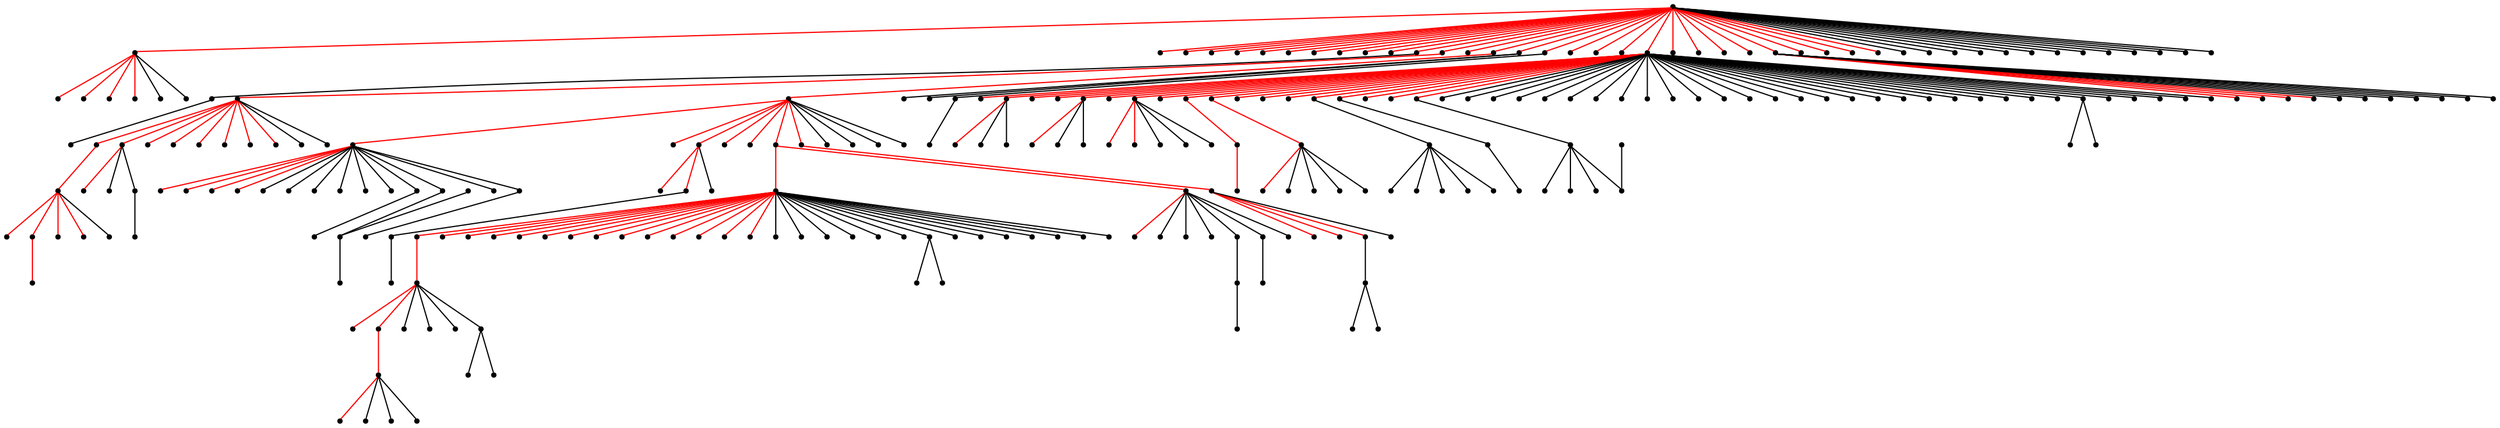 strict graph "" {
	graph [bb="0,0,212.8,192.82",
		"edge"="{'color': '', 'pos': ''}",
		file="tmp_workspace/eucore/set2/layers/EUcore_Layer_2_drawing.dot",
		"graph"="{'bb': '0,0,212.8,192.82', 'edge': \"{'pos': ''}\", 'file': 'tmp_workspace/eucore/set2/layers/EUcore_Layer_2_drawing.dot', 'graph': '{\'\
bb\': \'0,0,212.8,192.82\', \'edge\': \"{\'pos\': \'\'}\", \'file\': \'tmp_workspace/eucore/set2/forests/EUcore_Layer_1_drawing.dot\', \'\
graph\': \"{\'bb\': \'0,0,212.8,192.82\', \'file\': \'/Users/felicedeluca/Developer/UofA/mlgd/pipeline/impred/tmp_workspace/eucore/\
set2/forests/EUcore_Layer_1_drawing.dot\', \'overlap\': \'prism\'}\", \'node\': \"{\'height\': \'\', \'label\': \'\\\\\\\\N\', \'level\': \'\', \'\
penwidth\': \'1\', \'pos\': \'\', \'shape\': \'point\', \'width\': \'\'}\", \'overlap\': \'prism\'}', 'node': \"{'height': '', 'label': '\\\\N', '\
level': '', 'penwidth': '1', 'pos': '', 'shape': 'point', 'width': ''}\", 'overlap': 'prism'}",
		"node"="{'height': '', 'label': '\\N', 'level': '', 'penwidth': '1', 'pos': '', 'shape': 'point', 'width': ''}",
		overlap=prism
	];
	node [label="\N",
		penwidth=1,
		shape=point
	];
	1	 [height=0.05,
		label=318,
		level=1,
		pos="-15.468000000000075,-28.455600000000118",
		width=0.05];
	2	 [height=0.05,
		label=547,
		level=1,
		pos="-58.84100000000014,-10.725600000000071",
		width=0.05];
	1 -- 2	 [color=red,
		pos="140.09,64.248 132.95,67.165 107.43,77.6 100.39,80.477"];
	28	 [height=0.05,
		label=121,
		level=1,
		pos="-19.969844945230797,-21.965116580953847",
		width=0.05];
	1 -- 28	 [color=red,
		pos="140.77,65.191 137.99,69.193 131.08,79.162 128.18,83.333"];
	37	 [height=0.05,
		label=114,
		level=1,
		pos="-7.570146780195235,-28.325609837940448",
		width=0.05];
	1 -- 37	 [color=red,
		pos="143.85,63.518 149.92,63.617 168.84,63.929 175.17,64.033"];
	17	 [height=0.05,
		label=494,
		level=1,
		pos="-16.665952365268147,-20.64804641040737",
		width=0.05];
	1 -- 17	 [color=red,
		pos="141.68,65.299 141.35,67.44 140.8,70.986 140.47,73.171"];
	55	 [height=0.05,
		label=169,
		level=1,
		pos="-9.068974509582638,-23.824676150831156",
		width=0.05];
	1 -- 55	 [color=red,
		pos="143.5,64.603 147.74,67.678 159.59,76.251 163.88,79.358"];
	52	 [height=0.05,
		label=256,
		level=1,
		pos="-21.492881215058656,-23.347391970930804",
		width=0.05];
	1 -- 52	 [color=red,
		pos="140.51,64.707 135.91,68.611 121.56,80.777 116.76,84.844"];
	59	 [height=0.05,
		label=424,
		level=1,
		pos="-8.190173476253543,-25.385384370102855",
		width=0.05];
	1 -- 59	 [color=red,
		pos="143.77,64.252 145.91,65.157 149.46,66.655 151.65,67.578"];
	30	 [height=0.05,
		label=420,
		level=1,
		pos="-8.634971994247843,-32.41826465858778",
		width=0.05];
	1 -- 30	 [color=red,
		pos="143.66,62.498 146.33,60.951 151.46,57.974 154.13,56.422"];
	42	 [height=0.05,
		label=170,
		level=1,
		pos="-22.46790678192445,-32.115420756291755",
		width=0.05];
	1 -- 42	 [color=red,
		pos="140.04,62.485 137.67,61.245 133.66,59.153 131.39,57.967"];
	11	 [height=0.05,
		label=84,
		level=1,
		pos="-11.435588974417286,-35.24770160735055",
		width=0.05];
	1 -- 11	 [color=red,
		pos="143.02,61.693 145.52,57.483 151.74,46.994 154.35,42.607"];
	41	 [height=0.05,
		label=96,
		level=1,
		pos="-14.273170147175842,-36.263632053380405",
		width=0.05];
	1 -- 41	 [color=red,
		pos="142.27,61.399 143.31,54.597 146.59,33.125 147.59,26.581"];
	23	 [height=0.05,
		label=333,
		level=1,
		pos="-15.308000000000064,-55.2606",
		width=0.05];
	1 -- 23	 [color=red,
		pos="141.97,61.383 142,56.348 142.07,43.652 142.1,38.702"];
	54	 [height=0.05,
		label=47,
		level=1,
		pos="-9.958000000000027,-5.247600000000077",
		width=0.05];
	1 -- 54	 [color=red,
		pos="142.39,65.307 143.4,69.582 145.93,80.231 146.98,84.686"];
	44	 [height=0.05,
		label=83,
		level=1,
		pos="-14.512985839718347,-36.296577673573445",
		width=0.05];
	1 -- 44	 [color=red,
		pos="142.18,61.634 142.53,58.735 143.21,53.156 143.56,50.247"];
	45	 [height=0.05,
		label=375,
		level=1,
		pos="-54.78800000000005,12.538399999999903",
		width=0.05];
	1 -- 45	 [color=red,
		pos="140.65,64.85 134.67,71.074 110.05,96.749 103.98,103.07"];
	6	 [height=0.05,
		label=409,
		level=1,
		pos="10.04200000000013,-39.479600000000175",
		width=0.05];
	1 -- 6	 [color=red,
		pos="143.63,62.763 148.24,60.77 161.09,55.215 165.75,53.202"];
	46	 [height=0.05,
		label=411,
		level=1,
		pos="12.452000000000012,-51.41960000000009",
		width=0.05];
	1 -- 46	 [color=red,
		pos="143.45,62.252 148.26,58.302 163.22,45.991 168.22,41.877"];
	48	 [height=0.05,
		label=107,
		level=1,
		pos="-7.747423528369483,-26.786563790231707",
		width=0.05];
	1 -- 48	 [color=red,
		pos="143.78,63.882 148.07,64.809 158.76,67.12 163.23,68.087"];
	9	 [height=0.05,
		label=82,
		level=1,
		pos="-11.98961758600864,-35.5474149091647",
		width=0.05];
	1 -- 9	 [color=red,
		pos="142.9,61.564 145.97,55.296 155.67,35.515 158.63,29.486"];
	32	 [height=0.05,
		label=113,
		level=1,
		pos="-17.77556198464381,-36.0099458095882",
		width=0.05];
	1 -- 32	 [color=red,
		pos="141.34,61.469 139.33,54.894 132.98,34.141 131.05,27.816"];
	3	 [height=0.05,
		label=64,
		level=1,
		pos="14.961999999999975,20.838400000000092",
		width=0.05];
	1 -- 3	 [color=red,
		pos="142.97,65.127 147.59,72.611 166.64,103.48 171.33,111.09"];
	20	 [height=0.05,
		label=86,
		level=1,
		pos="-22.187707131288096,-32.607529550646525",
		width=0.05];
	1 -- 20	 [color=red,
		pos="140.39,62.518 136.07,59.85 124.03,52.412 119.67,49.716"];
	15	 [height=0.05,
		label=115,
		level=1,
		pos="-19.729338105073854,-35.106463137823674",
		width=0.05];
	1 -- 15	 [color=red,
		pos="140.89,61.824 138.74,58.48 133.92,50.956 131.64,47.403"];
	51	 [height=0.05,
		label=283,
		level=1,
		pos="-20.296793686459658,-34.70665866693183",
		width=0.05];
	1 -- 51	 [color=red,
		pos="140.71,61.881 136.67,56.647 123.91,40.126 120.02,35.091"];
	43	 [height=0.05,
		label=13,
		level=1,
		pos="-23.35054122590072,-28.964055254462785",
		width=0.05];
	1 -- 43	 [color=red,
		pos="140.08,63.365 135.59,63.076 124.27,62.346 119.86,62.061"];
	4	 [height=0.05,
		label=282,
		level=1,
		pos="-21.138000000000027,-77.57660000000014",
		width=0.05];
	1 -- 4	 [color=red,
		pos="141.71,61.376 140.78,53.296 137.44,24.384 136.52,16.413"];
	50	 [height=0.05,
		label=160,
		level=1,
		pos="-21.81793166606093,-23.757584380595308",
		width=0.05];
	1 -- 50	 [color=red,
		pos="140.29,64.72 137.67,66.651 132.65,70.367 130.03,72.304"];
	35	 [height=0.05,
		label=367,
		level=1,
		pos="-23.18072699973418,-30.16054139236131",
		width=0.05];
	1 -- 35	 [color=red,
		pos="140.04,63.063 133.91,61.709 114.81,57.487 108.43,56.076"];
	14	 [height=0.05,
		label=5,
		level=1,
		pos="-22.925913125121674,-25.85319443169357",
		width=0.05];
	1 -- 14	 [color=red,
		pos="140.25,64.082 134.78,65.989 117.75,71.932 112.06,73.918"];
	36	 [height=0.05,
		label=183,
		level=1,
		pos="-22.007559040470415,-32.88585399723511",
		width=0.05];
	1 -- 36	 [color=red,
		pos="140.42,62.446 134.54,58.462 113.49,44.207 107.69,40.277"];
	47	 [label=426,
		level=2,
		pos="-18.392994154477673,-21.118203178232477"];
	1 -- 47;
	25	 [label=482,
		level=2,
		pos="-7.7198909110849,-29.99176030090756"];
	1 -- 25;
	21	 [label=40,
		level=2,
		pos="-23.294349640069157,-27.38731434756228"];
	1 -- 21;
	31	 [label=417,
		level=2,
		pos="-10.091303036520625,-22.66905416619522"];
	1 -- 31;
	27	 [label=245,
		level=2,
		pos="-15.148754857752118,-20.563131092049638"];
	1 -- 27;
	24	 [label=486,
		level=2,
		pos="-10.324435671058035,-34.450325091098875"];
	1 -- 24;
	5	 [label=361,
		level=2,
		pos="-12.442443256017953,-21.15909471919902"];
	1 -- 5;
	19	 [label=48,
		level=2,
		pos="-21.22462169525425,-33.864323470611545"];
	1 -- 19;
	16	 [label=338,
		level=2,
		pos="-13.104111260635161,-35.99251004004423"];
	1 -- 16;
	57	 [label=443,
		level=2,
		pos="-18.7833706175506,-35.625070035651056"];
	1 -- 57;
	56	 [label=455,
		level=2,
		pos="-22.8889693794127,-31.161555726473523"];
	1 -- 56;
	26	 [label=263,
		level=2,
		pos="-22.352026874572456,-24.582209119391862"];
	1 -- 26;
	29	 [label=615,
		level=2,
		pos="-8.58519368347766,-24.58004066836125"];
	1 -- 29;
	66	 [height=0.05,
		label=133,
		level=1,
		pos="-64.64450378406498,-16.08398844730016",
		width=0.05];
	2 -- 66	 [color=red,
		pos="97.154,79.903 94.927,77.846 90.642,73.89 88.408,71.827"];
	68	 [height=0.05,
		label=340,
		level=1,
		pos="-56.83797955696477,-3.0848610286311144",
		width=0.05];
	2 -- 68	 [color=red,
		pos="99.055,83.036 99.619,85.185 100.55,88.745 101.13,90.939"];
	67	 [height=0.05,
		label=87,
		level=1,
		pos="-64.62629560093066,-5.347557815927134",
		width=0.05];
	2 -- 67	 [color=red,
		pos="97.095,82.594 94.775,84.751 90.311,88.901 87.983,91.065"];
	63	 [height=0.05,
		label=165,
		level=1,
		pos="-66.73057481041681,-11.10977734791746",
		width=0.05];
	2 -- 63	 [color=red,
		pos="96.756,81.128 92.482,80.919 81.834,80.401 77.38,80.184"];
	65	 [label=38,
		level=2,
		pos="-57.436616803934086,-18.49867473027388"];
	2 -- 65;
	61	 [label=339,
		level=2,
		pos="-51.774343374053856,-7.196386623795195"];
	2 -- 61;
	377	 [label=627,
		level=2,
		pos="-15.240202387155023,-66.61881882691102"];
	23 -- 377;
	95	 [height=0.05,
		label=135,
		level=1,
		pos="-8.207999999999956,6.364399999999989",
		width=0.05];
	54 -- 95	 [color=red,
		pos="147.73,88.509 148.06,90.652 148.59,94.201 148.92,96.388"];
	69	 [height=0.05,
		label=679,
		level=1,
		pos="-72.65400000000005,26.34840000000004",
		width=0.05];
	45 -- 69	 [color=red,
		pos="100.98,105.76 97.525,108.43 89.571,114.58 86.257,117.14"];
	597	 [label=390,
		level=2,
		pos="17.292842969203384,-42.61301014866723"];
	6 -- 597;
	599	 [label=421,
		level=2,
		pos="13.175410148667162,-32.22875703079691"];
	6 -- 599;
	694	 [label=986,
		level=2,
		pos="37.61090942831849,-72.11262278337773"];
	46 -- 694;
	160	 [height=0.05,
		label=209,
		level=1,
		pos="17.551366445399076,28.300850290303888",
		width=0.05];
	3 -- 160	 [color=red,
		pos="173.08,114.8 173.95,117.3 175.41,121.52 176.24,123.92"];
	122	 [height=0.05,
		label=21,
		level=1,
		pos="-8.667999999999992,41.47839999999998",
		width=0.05];
	3 -- 122	 [color=red,
		pos="170.83,114.14 166.56,117.87 154.65,128.27 150.34,132.04"];
	218	 [height=0.05,
		label=105,
		level=1,
		pos="8.70092375265147,25.654197664842577",
		width=0.05];
	3 -- 218	 [color=red,
		pos="170.57,114.18 168.32,115.9 164.54,118.81 162.39,120.46"];
	224	 [height=0.05,
		label=329,
		level=1,
		pos="19.45346560170895,14.34072967345389",
		width=0.05];
	3 -- 224	 [color=red,
		pos="173.55,111.09 176.78,106.41 185.79,93.385 189.05,88.664"];
	152	 [height=0.05,
		label=489,
		level=1,
		pos="20.981999999999985,59.978400000000065",
		width=0.05];
	3 -- 152	 [color=red,
		pos="172.7,114.89 173.76,121.75 177.09,143.4 178.1,149.99"];
	205	 [height=0.05,
		label=498,
		level=1,
		pos="18.309307030382662,13.683784806422969",
		width=0.05];
	3 -- 205	 [color=red,
		pos="173.19,111.05 174.45,108.34 176.89,103.13 178.16,100.42"];
	153	 [height=0.05,
		label=244,
		level=1,
		pos="39.701999999999956,55.6784",
		width=0.05];
	3 -- 153	 [color=red,
		pos="173.44,114.28 177.44,119.91 191.55,139.78 195.86,145.85"];
	236	 [height=0.05,
		label=6,
		level=1,
		pos="22.834642201511922,20.194592815520863",
		width=0.05];
	3 -- 236	 [color=red,
		pos="174.19,112.63 180,112.16 198.09,110.68 204.13,110.18"];
	181	 [height=0.05,
		label=16,
		level=1,
		pos="2.9419999999999646,53.048400000000186",
		width=0.05];
	3 -- 181	 [color=red,
		pos="171.73,114.51 169.67,120.05 163.22,137.32 161.07,143.09"];
	216	 [height=0.05,
		label=412,
		level=1,
		pos="-3.928000000000054,64.65840000000003",
		width=0.05];
	3 -- 216	 [color=red,
		pos="171.57,114.67 168.46,121.87 157.34,147.66 154.28,154.78"];
	210	 [height=0.05,
		label=2,
		level=1,
		pos="22.05110142401359,17.354490712452254",
		width=0.05];
	3 -- 210	 [color=red,
		pos="174.34,111.82 179.83,109.12 195.32,101.5 200.49,98.965"];
	187	 [height=0.05,
		label=173,
		level=1,
		pos="22.247203848557685,23.891068964819876",
		width=0.05];
	3 -- 187	 [color=red,
		pos="174.17,113.53 177.79,115.05 185.91,118.45 189.75,120.06"];
	174	 [height=0.05,
		label=405,
		level=1,
		pos="22.721938576377745,19.3631589299854",
		width=0.05];
	3 -- 174	 [color=red,
		pos="174.33,112.41 177.85,111.74 185.23,110.34 188.7,109.68"];
	188	 [height=0.05,
		label=269,
		level=1,
		pos="31.051999999999865,44.07839999999997",
		width=0.05];
	3 -- 188	 [color=red,
		pos="173.44,114.31 176.34,118.51 184.45,130.21 187.39,134.46"];
	182	 [height=0.05,
		label=106,
		level=1,
		pos="7.831999999999866,41.3683999999999",
		width=0.05];
	3 -- 182	 [color=red,
		pos="171.72,114.68 170.34,118.65 167.17,127.79 165.85,131.6"];
	232	 [height=0.05,
		label=215,
		level=1,
		pos="21.292638215870863,25.562381657835886",
		width=0.05];
	3 -- 232	 [color=red,
		pos="173.87,113.89 178.63,117.45 193.48,128.53 198.45,132.23"];
	168	 [height=0.05,
		label=232,
		level=1,
		pos="16.2383929533127,28.633514107731138",
		width=0.05];
	3 -- 168	 [color=red,
		pos="172.67,114.58 173.48,119.52 175.74,133.31 176.56,138.31"];
	248	 [height=0.05,
		label=141,
		level=1,
		pos="53.07200000000002,29.688399999999852",
		width=0.05];
	3 -- 248	 [color=red,
		pos="174.43,113.26 181.11,114.81 202.19,119.71 208.61,121.2"];
	252	 [label=95,
		level=2,
		pos="7.192174634379988,19.41614942025607"];
	3 -- 252;
	213	 [label=222,
		level=2,
		pos="14.506271080481945,12.95263471844822"];
	3 -- 213;
	231	 [label=376,
		level=2,
		pos="7.284444302146153,22.695311799242667"];
	3 -- 231;
	239	 [label=234,
		level=2,
		pos="8.440029241088936,16.38229403809531"];
	3 -- 239;
	173	 [label=131,
		level=2,
		pos="20.94514900862073,15.681374610838777"];
	3 -- 173;
	198	 [label=300,
		level=2,
		pos="12.587061054443797,13.304964666190259"];
	3 -- 198;
	196	 [label=506,
		level=2,
		pos="16.45329175736814,13.081530024409439"];
	3 -- 196;
	175	 [label=57,
		level=2,
		pos="14.245552420294914,28.70476420396044"];
	3 -- 175;
	206	 [label=201,
		level=2,
		pos="10.30888104112844,27.221304266742955"];
	3 -- 206;
	172	 [label=199,
		level=2,
		pos="7.837386570671653,24.249098814971667"];
	3 -- 172;
	228	 [label=184,
		level=2,
		pos="9.507511711583145,15.125122443698665"];
	3 -- 228;
	171	 [label=306,
		level=2,
		pos="7.066202262786681,21.06057339361735"];
	3 -- 171;
	249	 [label=305,
		level=2,
		pos="7.6568696975169,17.833727940097795"];
	3 -- 249;
	194	 [label=11,
		level=2,
		pos="20.48109810305854,26.489288341900803"];
	3 -- 194;
	164	 [label=164,
		level=2,
		pos="22.839717578735954,21.41680182700975"];
	3 -- 164;
	186	 [label=379,
		level=2,
		pos="18.537744498034154,27.881626122210868"];
	3 -- 186;
	192	 [label=685,
		level=2,
		pos="22.454141498619563,18.33624119439319"];
	3 -- 192;
	185	 [label=177,
		level=2,
		pos="20.242030304909896,14.96351592428874"];
	3 -- 185;
	219	 [label=466,
		level=2,
		pos="21.55144324019463,16.482688725355395"];
	3 -- 219;
	169	 [label=103,
		level=2,
		pos="13.535744679725997,13.069308760659153"];
	3 -- 169;
	230	 [label=357,
		level=2,
		pos="11.674749078342831,13.655993418506796"];
	3 -- 230;
	189	 [label=859,
		level=2,
		pos="15.483776865871535,12.956729375947397"];
	3 -- 189;
	191	 [label=10,
		level=2,
		pos="17.399967855165535,13.325125370320073"];
	3 -- 191;
	243	 [label=271,
		level=2,
		pos="21.821016715996883,24.75590847012354"];
	3 -- 243;
	184	 [label=281,
		level=2,
		pos="13.295730870687557,28.559574140797228"];
	3 -- 184;
	156	 [label=389,
		level=2,
		pos="15.968169179677332,53.39849120253805"];
	3 -- 156;
	155	 [label=89,
		level=2,
		pos="11.047695781649466,27.699245823221702"];
	3 -- 155;
	179	 [label=223,
		level=2,
		pos="9.627809898556606,26.66415307453711"];
	3 -- 179;
	203	 [label=42,
		level=2,
		pos="8.23238279509519,24.97424757930757"];
	3 -- 203;
	193	 [label=243,
		level=2,
		pos="8.010464483765293,17.08751518567404"];
	3 -- 193;
	199	 [label=430,
		level=2,
		pos="8.94086946391957,15.725771518358375"];
	3 -- 199;
	394	 [height=0.05,
		label=393,
		level=1,
		pos="-29.036922885940484,-77.57700716097365",
		width=0.05];
	4 -- 394	 [color=red,
		pos="134.2,14.365 130.45,14.365 122.58,14.364 118.88,14.364"];
	400	 [height=0.05,
		label=404,
		level=1,
		pos="-18.192349438025058,-84.90572857647842",
		width=0.05];
	4 -- 400	 [color=red,
		pos="137.07,12.401 138.04,9.9719 139.69,5.8722 140.62,3.5471"];
	389	 [height=0.05,
		label=371,
		level=1,
		pos="-13.26920024359832,-78.2657830797884",
		width=0.05];
	4 -- 389	 [color=red,
		pos="138.19,14.198 141.63,13.896 148.85,13.264 152.24,12.967"];
	387	 [height=0.05,
		label=4,
		level=1,
		pos="-25.5730293124293,-84.11292143653515",
		width=0.05];
	4 -- 387	 [color=red,
		pos="135.05,12.55 133.53,10.305 130.95,6.5153 129.5,4.3663"];
	407	 [label=355,
		level=2,
		pos="-26.393554581294758,-71.67981028297224"];
	4 -- 407;
	388	 [label=856,
		level=2,
		pos="-15.363327067146983,-72.8660444550938"];
	4 -- 388;
	405	 [label=531,
		level=2,
		pos="-14.792899293792678,-82.28113822940172"];
	4 -- 405;
	401	 [label=154,
		level=2,
		pos="-21.981621986355567,-85.43034336657072"];
	4 -- 401;
	390	 [label=153,
		level=2,
		pos="-28.117336505878608,-81.27549779008905"];
	4 -- 390;
	399	 [label=163,
		level=2,
		pos="-28.34593327615326,-74.34570526164408"];
	4 -- 399;
	398	 [label=441,
		level=2,
		pos="-23.521453279295333,-70.04585412796128"];
	4 -- 398;
	379	 [label=809,
		level=2,
		pos="-15.116261771972676,-74.51676929824991"];
	377 -- 379;
	93	 [height=0.05,
		label=30,
		level=1,
		pos="-2.322000000000074,1.8387999999999352",
		width=0.05];
	95 -- 93	 [color=red,
		pos="177.05,76.895 171.9,80.86 155.62,93.377 150.66,97.191"];
	96	 [height=0.05,
		label=336,
		level=1,
		pos="-37.23800000000008,22.05839999999995",
		width=0.05];
	95 -- 96	 [color=red,
		pos="147.3,99.335 141.96,102.23 126.86,110.38 121.83,113.1"];
	103	 [height=0.05,
		label=438,
		level=1,
		pos="-8.808269728966565,14.240481460745574",
		width=0.05];
	95 -- 103	 [color=red,
		pos="149.07,100.13 148.74,104.41 147.93,115.06 147.59,119.52"];
	104	 [height=0.05,
		label=62,
		level=1,
		pos="-4.576000000000093,5.219599999999886",
		width=0.05];
	95 -- 104	 [color=red,
		pos="151.15,97.693 154.66,96.586 162.03,94.265 165.49,93.173"];
	109	 [height=0.05,
		label=65,
		level=1,
		pos="-13.782762458342065,11.960381277387665",
		width=0.05];
	95 -- 109	 [color=red,
		pos="147.79,99.728 145.57,101.95 141.3,106.24 139.08,108.47"];
	98	 [height=0.05,
		label=93,
		level=1,
		pos="-3.5331540105619066,12.73140855181213",
		width=0.05];
	95 -- 98	 [color=red,
		pos="150.54,100.12 152.19,102.36 154.97,106.15 156.54,108.3"];
	99	 [height=0.05,
		label=23,
		level=1,
		pos="-16.084863313789317,5.774478598715647",
		width=0.05];
	95 -- 99	 [color=red,
		pos="147.21,98.156 143.6,97.885 136.02,97.318 132.46,97.051"];
	111	 [height=0.05,
		label=116,
		level=1,
		pos="-12.95205565417328,12.68000914511973",
		width=0.05];
	95 -- 111	 [color=red,
		pos="148.06,99.828 144.92,104.02 136.14,115.71 132.95,119.95"];
	101	 [label=31,
		level=2,
		pos="-13.998393546385028,0.9918470219646807"];
	95 -- 101;
	108	 [label=27,
		level=2,
		pos="-4.4437363080746906,7.595406385818016"];
	95 -- 108;
	70	 [height=0.05,
		label=187,
		level=1,
		pos="-102.22999999999995,42.418400000000005",
		width=0.05];
	69 -- 70	 [color=red,
		pos="83.174,119.16 78.087,121.92 62.233,130.54 56.933,133.42"];
	79	 [height=0.05,
		label=971,
		level=1,
		pos="-80.54698603261848,26.042206576320787",
		width=0.05];
	69 -- 79	 [color=red,
		pos="82.952,118.22 80.811,118.14 77.264,118 75.079,117.91"];
	71	 [height=0.05,
		label=80,
		level=1,
		pos="-80.63200000000008,49.63840000000003",
		width=0.05];
	69 -- 71	 [color=red,
		pos="84.138,120.12 82.639,124.49 78.86,135.52 77.387,139.82"];
	75	 [height=0.05,
		label=137,
		level=1,
		pos="-65.6164167540121,29.93523774090827",
		width=0.05];
	69 -- 75	 [color=red,
		pos="86.671,119.27 89.031,120.47 93.013,122.49 95.271,123.64"];
	77	 [height=0.05,
		label=81,
		level=1,
		pos="-72.24876773676252,34.236921391024175",
		width=0.05];
	69 -- 77	 [color=red,
		pos="84.858,120.12 84.969,122.27 85.152,125.84 85.265,128.04"];
	72	 [height=0.05,
		label=533,
		level=1,
		pos="-94.38300000000004,8.098400000000069",
		width=0.05];
	69 -- 72	 [color=red,
		pos="83.339,117.1 79.411,113.8 68.462,104.6 64.495,101.27"];
	83	 [height=0.05,
		label=549,
		level=1,
		pos="-65.03800000000001,49.84839999999997",
		width=0.05];
	69 -- 83	 [color=red,
		pos="85.362,120.14 86.793,124.55 90.4,135.68 91.806,140.02"];
	80	 [label=189,
		level=2,
		pos="-72.49385461601992,18.4511006907549"];
	69 -- 80;
	76	 [label=460,
		level=2,
		pos="-64.7894656132206,25.612137952236086"];
	69 -- 76;
	82	 [label=69,
		level=2,
		pos="-69.10126004713523,19.29354197512583"];
	69 -- 82;
	73	 [label=68,
		level=2,
		pos="-75.91781298977972,19.155312506332287"];
	69 -- 73;
	695	 [label=261,
		level=2,
		pos="43.759923690020756,-77.07070774969246"];
	694 -- 695;
	417	 [height=0.05,
		label=44,
		level=1,
		pos="-14.307665891107387,47.00896521166631",
		width=0.05];
	122 -- 417	 [color=red,
		pos="136.96,144.98 139.65,142.34 144.94,137.16 147.41,134.73"];
	411	 [label=278,
		level=2,
		pos="-11.989343789385103,37.8901998478666"];
	122 -- 411;
	428	 [label=296,
		level=2,
		pos="-6.488866339784366,43.832618119814676"];
	122 -- 428;
	299	 [height=0.05,
		label=210,
		level=1,
		pos="21.453554790215556,67.86323474802356",
		width=0.05];
	152 -- 299	 [color=red,
		pos="178.54,154.17 178.7,156.95 178.98,161.64 179.14,164.3"];
	301	 [label=408,
		level=2,
		pos="28.836443976605327,59.14132608320297"];
	152 -- 301;
	302	 [label=132,
		level=2,
		pos="16.12010455063266,60.49654818196962"];
	152 -- 302;
	335	 [height=0.05,
		label=58,
		level=1,
		pos="39.52725809763621,63.57538981836575",
		width=0.05];
	153 -- 335	 [color=red,
		pos="197.08,149.46 197.03,151.63 196.95,155.22 196.91,157.43"];
	325	 [height=0.05,
		label=301,
		level=1,
		pos="46.499943097884994,59.70095547652623",
		width=0.05];
	153 -- 325	 [color=red,
		pos="198.93,148.7 201.18,150.03 204.97,152.27 207.11,153.54"];
	330	 [label=158,
		level=2,
		pos="45.050389170169005,49.865679792710445"];
	153 -- 330;
	331	 [label=233,
		level=2,
		pos="39.133702658182,55.852748449188454"];
	153 -- 331;
	329	 [label=236,
		level=2,
		pos="47.516506307864674,54.52667343168769"];
	153 -- 329;
	380	 [height=0.05,
		label=642,
		level=1,
		pos="-7.558000000000106,76.25839999999997",
		width=0.05];
	181 -- 380	 [color=red,
		pos="150.68,166.38 152.66,162.02 157.63,151.03 159.57,146.74"];
	536	 [height=0.05,
		label=55,
		level=1,
		pos="-23.198000000000008,87.46840000000012",
		width=0.05];
	216 -- 536	 [color=red,
		pos="135.48,177.91 138.96,173.79 148.68,162.3 152.2,158.13"];
	355	 [label=447,
		level=2,
		pos="35.29403792400143,50.20549517425707"];
	188 -- 355;
	342	 [label=454,
		level=2,
		pos="-2.8552322457853307,72.14103366142663"];
	182 -- 342;
	462	 [label=407,
		level=2,
		pos="84.80327679937862,37.05711686367077"];
	248 -- 462;
	608	 [label=182,
		level=2,
		pos="16.135373574823387,61.295644209417034"];
	156 -- 608;
	604	 [label=162,
		level=2,
		pos="16.103390943123443,61.29625658259996"];
	156 -- 604;
	85	 [height=0.05,
		label=764,
		level=1,
		pos="1.5631940186722204e-13,-9.947598300641403e-14",
		width=0.05];
	93 -- 85	 [color=red,
		pos="188.82,67.611 186.6,69.376 182.31,72.771 180.07,74.542"];
	151	 [height=0.05,
		label=41,
		level=1,
		pos="-43.80507516629144,26.447762901844964",
		width=0.05];
	96 -- 151	 [color=red,
		pos="118.37,115.21 116.12,116.71 112.34,119.25 110.19,120.69"];
	147	 [label=560,
		level=2,
		pos="-41.31537599320687,15.293195795111902"];
	96 -- 147;
	145	 [label=92,
		level=2,
		pos="-28.301636677429116,36.885662147760684"];
	96 -- 145;
	262	 [height=0.05,
		label=932,
		level=1,
		pos="-103.03622196040425,50.276070715573155",
		width=0.05];
	70 -- 262	 [color=red,
		pos="54.99,136.29 54.68,139.32 54.083,145.13 53.772,148.17"];
	267	 [height=0.05,
		label=546,
		level=1,
		pos="-110.10593666830461,43.020566522374054",
		width=0.05];
	70 -- 267	 [color=red,
		pos="53.378,134.5 49.735,134.78 41.539,135.4 37.669,135.7"];
	258	 [height=0.05,
		label=473,
		level=1,
		pos="-108.56081682206766,37.694657702918335",
		width=0.05];
	70 -- 258	 [color=red,
		pos="53.484,133.09 50.816,131.1 45.684,127.27 43.008,125.27"];
	257	 [height=0.05,
		label=366,
		level=1,
		pos="-107.63041385612152,48.182817846272435",
		width=0.05];
	70 -- 257	 [color=red,
		pos="53.567,136.09 50.92,138.92 45.719,144.47 43.285,147.07"];
	260	 [label=518,
		level=2,
		pos="-95.65620146354884,46.797687125317"];
	70 -- 260;
	264	 [label=152,
		level=2,
		pos="-101.66447626944709,34.539747460764914"];
	70 -- 264;
	272	 [label=459,
		level=2,
		pos="-94.33906285823164,42.773497097249994"];
	70 -- 272;
	271	 [label=145,
		level=2,
		pos="-98.8623564632844,49.563465425412986"];
	70 -- 271;
	256	 [label=363,
		level=2,
		pos="-97.95176422375738,35.778393857932656"];
	70 -- 256;
	259	 [label=316,
		level=2,
		pos="-105.51603343969256,35.23543632495362"];
	70 -- 259;
	255	 [label=550,
		level=2,
		pos="-131.60291669492392,56.50398413303414"];
	70 -- 255;
	265	 [label=20,
		level=2,
		pos="-133.51563500781253,33.34200436661851"];
	70 -- 265;
	261	 [label=155,
		level=2,
		pos="-105.50505861526996,49.60637426194333"];
	70 -- 261;
	254	 [label=1,
		level=2,
		pos="-91.43509298389442,45.9516299599559"];
	70 -- 254;
	284	 [height=0.05,
		label=474,
		level=1,
		pos="-86.26545724307023,55.17528923623317",
		width=0.05];
	71 -- 284	 [color=red,
		pos="75.362,142.98 73.134,145.17 68.847,149.38 66.612,151.58"];
	296	 [height=0.05,
		label=303,
		level=1,
		pos="-77.0610000000002,61.248399999999975",
		width=0.05];
	71 -- 296	 [color=red,
		pos="77.344,143.39 78.003,145.53 79.094,149.08 79.767,151.27"];
	294	 [label=174,
		level=2,
		pos="-80.74707017691274,49.56593050905029"];
	71 -- 294;
	337	 [height=0.05,
		label=172,
		level=1,
		pos="-106.4140000000001,-24.059600000000003",
		width=0.05];
	72 -- 337	 [color=red,
		pos="62.388,98.314 60.319,92.782 53.869,75.542 51.714,69.78"];
	123	 [height=0.05,
		label=350,
		level=1,
		pos="-107.46600000000021,10.758399999999888",
		width=0.05];
	72 -- 123	 [color=red,
		pos="60.991,100.46 58.461,100.97 54.192,101.84 51.771,102.33"];
	112	 [height=0.05,
		label=694,
		level=1,
		pos="-64.26000000000016,70.3584000000001",
		width=0.05];
	83 -- 112	 [color=red,
		pos="92.452,143.68 92.596,147.49 92.921,156.06 93.074,160.11"];
	381	 [height=0.05,
		label=254,
		level=1,
		pos="-9.913312261638893,83.79799462265628",
		width=0.05];
	380 -- 381	 [color=red,
		pos="149.29,170.02 148.62,172.16 147.51,175.71 146.83,177.9"];
	544	 [height=0.05,
		label=63,
		level=1,
		pos="-24.571481365609507,95.2469944657206",
		width=0.05];
	536 -- 544	 [color=red,
		pos="132.49,189.21 132.87,187.06 133.49,183.51 133.88,181.33"];
	542	 [label=59,
		level=2,
		pos="-30.350874889008583,84.11737571688838"];
	536 -- 542;
	548	 [label=56,
		level=2,
		pos="-16.045125110991425,90.81942428311184"];
	536 -- 548;
	539	 [label=3,
		level=2,
		pos="-24.887866561557153,79.75235607011318"];
	536 -- 539;
	545	 [label=208,
		level=2,
		pos="-30.20812062084211,91.1086186479742"];
	536 -- 545;
	376	 [label=812,
		level=2,
		pos="39.43821239138212,56.370970028016394"];
	355 -- 376;
	374	 [label=272,
		level=2,
		pos="39.409872626749106,56.373234697818376"];
	355 -- 374;
	367	 [label=15,
		level=2,
		pos="39.4024959016656,56.37324532764013"];
	355 -- 367;
	360	 [label=46,
		level=2,
		pos="39.469914586793905,56.36411783517631"];
	355 -- 360;
	369	 [label=45,
		level=2,
		pos="39.42074778100934,56.372784688502726"];
	355 -- 369;
	343	 [label=258,
		level=2,
		pos="-5.519089915755726,79.57721851913115"];
	342 -- 343;
	474	 [label=499,
		level=2,
		pos="92.47972526747324,38.918600637573135"];
	462 -- 474;
	471	 [label=358,
		level=2,
		pos="92.47212383086914,38.94967284208013"];
	462 -- 471;
	463	 [label=266,
		level=2,
		pos="116.27935963912397,44.89475823250429"];
	462 -- 463;
	473	 [label=213,
		level=2,
		pos="92.46416295135411,38.981644413560396"];
	462 -- 473;
	88	 [height=0.05,
		label=74,
		level=1,
		pos="2.322000000000017,2.2177999999998974",
		width=0.05];
	85 -- 88	 [color=red,
		pos="191.67,67.844 193.9,69.972 198.19,74.067 200.43,76.202"];
	90	 [height=0.05,
		label=314,
		level=1,
		pos="-0.07000000000007844,-1.0024400000001137",
		width=0.05];
	85 -- 90	 [color=red,
		pos="190.11,64.517 189.78,59.81 188.95,47.94 188.63,43.312"];
	94	 [height=0.05,
		label=377,
		level=1,
		pos="0.3987999999998948,-0.5086800000000338",
		width=0.05];
	85 -- 94	 [color=red,
		pos="191.47,64.925 193.38,62.484 197.06,57.787 198.98,55.339"];
	92	 [height=0.05,
		label=211,
		level=1,
		pos="0.8299999999999415,-0.030240000000006262",
		width=0.05];
	85 -- 92	 [color=red,
		pos="192.16,66.414 196.02,66.274 204.69,65.958 208.78,65.809"];
	86	 [label=168,
		level=2,
		pos="-7.226369056468559,-3.1894471595444314"];
	85 -- 86;
	344	 [label=520,
		level=2,
		pos="-24.29022708245283,43.69018828740819"];
	145 -- 344;
	633	 [label=19,
		level=2,
		pos="-138.75811613148997,59.85004210425622"];
	255 -- 633;
	461	 [label=537,
		level=2,
		pos="-164.6638764056283,23.9762017536542"];
	265 -- 461;
	478	 [label=147,
		level=2,
		pos="-83.9522951008418,48.481594142547664"];
	254 -- 478;
	863	 [label=807,
		level=2,
		pos="-76.37348136221198,63.48365381817952"];
	296 -- 863;
	281	 [height=0.05,
		label=142,
		level=1,
		pos="-119.07400000000007,0.8923999999999879",
		width=0.05];
	337 -- 281	 [color=red,
		pos="39.175,91.197 41.463,86.687 47.842,74.114 50.153,69.558"];
	492	 [height=0.05,
		label=166,
		level=1,
		pos="-98.89757560302354,-26.48783952861935",
		width=0.05];
	337 -- 492	 [color=red,
		pos="52.977,67.245 56.065,66.247 62.007,64.328 65.105,63.327"];
	513	 [height=0.05,
		label=128,
		level=1,
		pos="-99.6844647861786,-19.923619012404636",
		width=0.05];
	337 -- 513	 [color=red,
		pos="52.569,68.844 55.019,70.35 59.734,73.247 62.192,74.758"];
	503	 [height=0.05,
		label=249,
		level=1,
		pos="-106.26769203622696,-16.162032215957215",
		width=0.05];
	337 -- 503	 [color=red,
		pos="51.038,69.703 51.117,73.978 51.314,84.629 51.397,89.084"];
	522	 [height=0.05,
		label=419,
		level=1,
		pos="-105.62554639623683,-16.200126491009296",
		width=0.05];
	337 -- 522	 [color=red,
		pos="51.186,69.695 51.401,71.836 51.757,75.383 51.976,77.569"];
	515	 [height=0.05,
		label=14,
		level=1,
		pos="-108.23297631123432,-31.746231778808113",
		width=0.05];
	337 -- 515	 [color=red,
		pos="50.546,65.946 49.449,61.313 46.685,49.63 45.607,45.075"];
	504	 [height=0.05,
		label=295,
		level=1,
		pos="-104.51965180117253,-31.728004516287125",
		width=0.05];
	337 -- 504	 [color=red,
		pos="51.505,65.852 52.706,60.993 55.732,48.741 56.913,43.965"];
	509	 [height=0.05,
		label=28,
		level=1,
		pos="-101.03973875684288,-29.848408082335453",
		width=0.05];
	337 -- 509	 [color=red,
		pos="52.424,66.352 55.757,62.762 64.061,53.817 67.535,50.076"];
	506	 [height=0.05,
		label=285,
		level=1,
		pos="-104.76199167580793,-31.783837918436603",
		width=0.05];
	337 -- 506	 [color=red,
		pos="51.409,65.987 51.888,63.75 52.68,60.043 53.169,57.76"];
	507	 [height=0.05,
		label=365,
		level=1,
		pos="-113.94442487665015,-26.44406725725981",
		width=0.05];
	337 -- 507	 [color=red,
		pos="49.12,67.285 44.61,65.857 33.239,62.256 28.806,60.853"];
	494	 [height=0.05,
		label=212,
		level=1,
		pos="-114.03314902095256,-21.975961086864345",
		width=0.05];
	337 -- 494	 [color=red,
		pos="49.256,68.36 45.152,69.482 34.929,72.278 30.653,73.447"];
	502	 [height=0.05,
		label=434,
		level=1,
		pos="-112.22617399814992,-29.408582738712585",
		width=0.05];
	337 -- 502	 [color=red,
		pos="49.581,66.572 47.353,64.522 43.067,60.578 40.832,58.521"];
	516	 [height=0.05,
		label=820,
		level=1,
		pos="-111.35660411604066,-30.221064718385794",
		width=0.05];
	337 -- 516	 [color=red,
		pos="49.83,66.419 46.598,62.39 37.588,51.157 34.322,47.087"];
	487	 [height=0.05,
		label=280,
		level=1,
		pos="-111.75930151311141,-18.24404029712153",
		width=0.05];
	337 -- 487	 [color=red,
		pos="49.696,69.304 47.65,71.531 43.713,75.814 41.66,78.048"];
	528	 [label=214,
		level=2,
		pos="-98.57122695378132,-23.119443699527537"];
	337 -- 528;
	488	 [label=440,
		level=2,
		pos="-101.39302056288989,-17.961834145530812"];
	337 -- 488;
	525	 [label=167,
		level=2,
		pos="-114.31136604870339,-24.21641969456246"];
	337 -- 525;
	517	 [label=181,
		level=2,
		pos="-113.15944680564425,-19.949620642869473"];
	337 -- 517;
	497	 [label=60,
		level=2,
		pos="-99.753234329355,-28.30544309702674"];
	337 -- 497;
	518	 [label=464,
		level=2,
		pos="-102.66014977740748,-31.009534634955596"];
	337 -- 518;
	336	 [label=655,
		level=2,
		pos="-110.7150121074221,-5.311025039786884"];
	337 -- 336;
	486	 [label=51,
		level=2,
		pos="-109.87972879913822,-31.15760724250396"];
	337 -- 486;
	512	 [label=61,
		level=2,
		pos="-106.49957530373116,-31.958059330224177"];
	337 -- 512;
	514	 [label=143,
		level=2,
		pos="-113.24798304017486,-28.020617385775765"];
	337 -- 514;
	493	 [label=231,
		level=2,
		pos="-98.551890922906,-24.821324217606687"];
	337 -- 493;
	519	 [label=458,
		level=2,
		pos="-98.95468596557873,-21.461212603998685"];
	337 -- 519;
	483	 [label=450,
		level=2,
		pos="-102.46570931885435,-17.21825630003933"];
	337 -- 483;
	499	 [label=526,
		level=2,
		pos="-100.45742391919548,-18.871904527306935"];
	337 -- 499;
	129	 [height=0.05,
		label=180,
		level=1,
		pos="-101.24938007088889,15.6314503363693",
		width=0.05];
	123 -- 129	 [color=red,
		pos="51.375,103.82 53.603,105.57 57.891,108.93 60.126,110.68"];
	143	 [label=157,
		level=2,
		pos="-113.99315165670973,9.215481376415255"];
	123 -- 143;
	139	 [label=191,
		level=2,
		pos="-110.89092458407954,17.87618578753122"];
	123 -- 139;
	126	 [label=351,
		level=2,
		pos="-107.34143696209662,2.860459320721384"];
	123 -- 126;
	131	 [label=342,
		level=2,
		pos="-109.81127261487188,11.877149060091114"];
	123 -- 131;
	125	 [label=94,
		level=2,
		pos="-110.16905339914487,7.285969829412039"];
	123 -- 125;
	128	 [label=320,
		level=2,
		pos="-105.67488301993048,18.451571185377205"];
	123 -- 128;
	113	 [height=0.05,
		label=129,
		level=1,
		pos="-63.07336573518926,78.16768178806427",
		width=0.05];
	112 -- 113	 [color=red,
		pos="93.441,164.17 93.953,167.54 95.027,174.6 95.531,177.92"];
	114	 [height=0.05,
		label=290,
		level=1,
		pos="-57.642762615459795,74.67176902205877",
		width=0.05];
	112 -- 114	 [color=red,
		pos="94.905,163.44 97.641,165.22 102.9,168.65 105.65,170.44"];
	120	 [height=0.05,
		label=493,
		level=1,
		pos="-75.02000000000011,82.01840000000013",
		width=0.05];
	112 -- 120	 [color=red,
		pos="91.838,163.73 89.773,165.97 85.8,170.28 83.728,172.52"];
	115	 [label=255,
		level=2,
		pos="-71.67001170947857,67.62258030762145"];
	112 -- 115;
	975	 [label=54,
		level=2,
		pos="-75.70874449179213,65.72206050299802"];
	863 -- 975;
	273	 [height=0.05,
		label=480,
		level=1,
		pos="-128.1540000000002,12.498399999999862",
		width=0.05];
	281 -- 273	 [color=red,
		pos="37.231,94.258 35.488,96.486 32.135,100.77 30.387,103.01"];
	338	 [label=513,
		level=2,
		pos="-112.55595289171539,2.370375871019659"];
	336 -- 338;
	339	 [label=427,
		level=2,
		pos="-112.58704532068559,2.3628575871661983"];
	336 -- 339;
	443	 [label=179,
		level=2,
		pos="-112.16371094943074,12.971369024680833"];
	131 -- 443;
	591	 [label=206,
		level=2,
		pos="-112.83414005818392,3.7927699363223724"];
	125 -- 591;
	868	 [label=791,
		level=2,
		pos="-97.11199299665282,105.95823627704203"];
	120 -- 868;
	283	 [height=0.05,
		label=252,
		level=1,
		pos="-128.12003997657254,20.397249893536436",
		width=0.05];
	273 -- 283	 [color=red,
		pos="29.273,106.41 29.283,108.72 29.299,112.56 29.31,114.93"];
	277	 [height=0.05,
		label=221,
		level=1,
		pos="-139.76300000000023,15.688399999999895",
		width=0.05];
	273 -- 277	 [color=red,
		pos="27.45,104.94 25.308,105.53 21.759,106.51 19.572,107.11"];
	279	 [label=362,
		level=2,
		pos="-132.5324806110753,5.924064256956807"];
	273 -- 279;
	276	 [label=509,
		level=2,
		pos="-120.68075841053202,15.056454547748427"];
	273 -- 276;
	275	 [label=356,
		level=2,
		pos="-132.92906528581008,18.790596312899453"];
	273 -- 275;
	274	 [label=39,
		level=2,
		pos="-127.72049710895524,1.1482543322230185"];
	273 -- 274;
	872	 [label=401,
		level=2,
		pos="-102.52503235715128,111.71079986256704"];
	868 -- 872;
	871	 [label=612,
		level=2,
		pos="-102.548284242763,111.68883139546382"];
	868 -- 871;
	304	 [height=0.05,
		label=317,
		level=1,
		pos="-151.55230000000006,3.779399999999896",
		width=0.05];
	277 -- 304	 [color=red,
		pos="16.209,106.17 13.947,103.89 9.5931,99.488 7.3232,97.194"];
	307	 [label=35,
		level=2,
		pos="-127.34230273461615,-6.741609541066065"];
	274 -- 307;
	306	 [label=29,
		level=2,
		pos="-127.31035409422037,-6.74001326156956"];
	274 -- 306;
	313	 [height=0.05,
		label=17,
		level=1,
		pos="-154.11765342188815,-3.6913392368240663",
		width=0.05];
	304 -- 313	 [color=red,
		pos="5.2305,93.871 4.4801,91.686 3.2372,88.067 2.4714,85.836"];
	314	 [label=218,
		level=2,
		pos="-158.26326933340954,7.9454381095053055"];
	304 -- 314;
	323	 [label=18,
		level=2,
		pos="-144.84133066659058,-0.38663810950551003"];
	304 -- 323;
	319	 [label=226,
		level=2,
		pos="-152.47785737780993,11.623909319530064"];
	304 -- 319;
	954	 [height=0.05,
		label=495,
		level=1,
		pos="-0.10799999999991883,-1.5812800000000067",
		width=0.05];
	90 -- 954	 [color=red,
		pos="188.35,39.162 188.17,36.364 187.86,31.642 187.68,28.964"];
	830	 [label=368,
		level=2,
		pos="-172.21897210636317,21.671096142938914"];
	830 -- 461;
	949	 [label=7,
		level=2,
		pos="-172.21413860266546,21.65531319971509"];
	461 -- 949;
	617	 [label=12,
		level=2,
		pos="123.9418381463074,46.812936026861706"];
	617 -- 463;
	453	 [label=321,
		level=2,
		pos="-114.516741595154,14.054295380980776"];
	443 -- 453;
}
